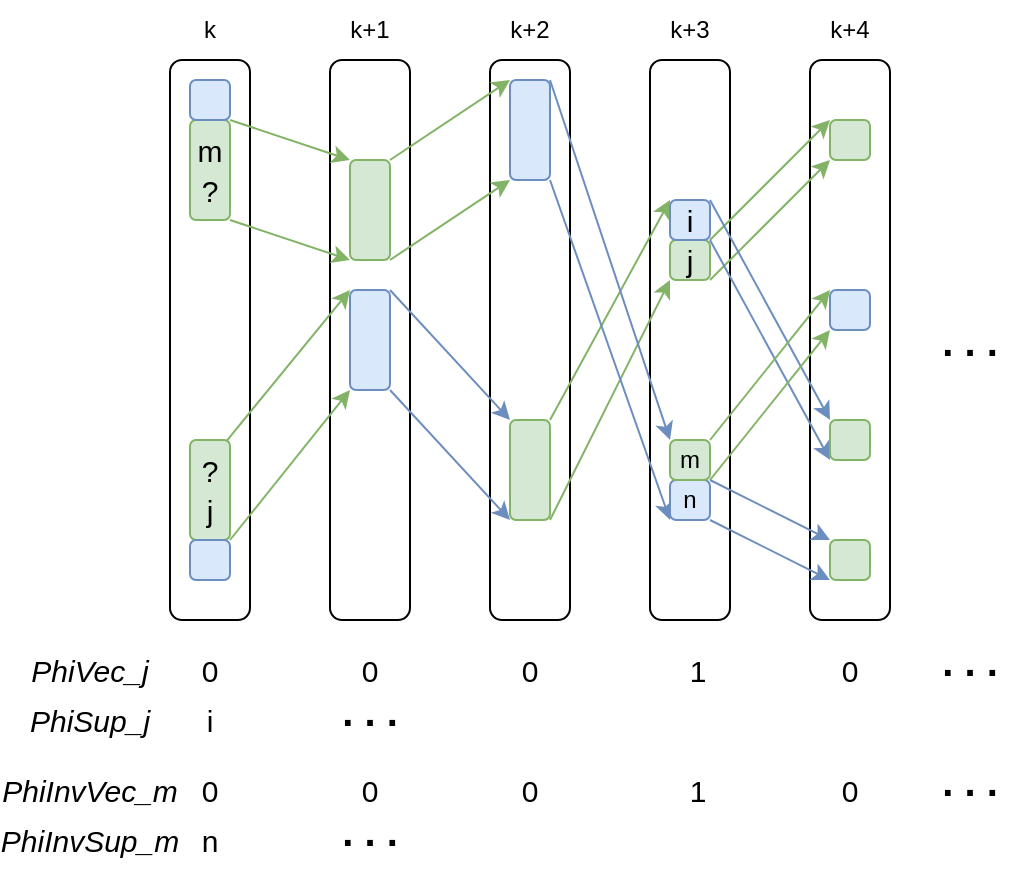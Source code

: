 <mxfile version="16.5.1" type="device"><diagram id="T-INHxvwi2Du8KIuGZ6b" name="Pagina-1"><mxGraphModel dx="401" dy="384" grid="1" gridSize="10" guides="1" tooltips="1" connect="1" arrows="1" fold="1" page="1" pageScale="1" pageWidth="827" pageHeight="1169" math="0" shadow="0"><root><mxCell id="0"/><mxCell id="1" parent="0"/><mxCell id="CLaQGc2bnTl9J0thw8_2-1" value="" style="rounded=1;whiteSpace=wrap;html=1;" parent="1" vertex="1"><mxGeometry x="120" y="200" width="40" height="280" as="geometry"/></mxCell><mxCell id="CLaQGc2bnTl9J0thw8_2-2" value="" style="rounded=1;whiteSpace=wrap;html=1;" parent="1" vertex="1"><mxGeometry x="200" y="200" width="40" height="280" as="geometry"/></mxCell><mxCell id="CLaQGc2bnTl9J0thw8_2-3" value="" style="rounded=1;whiteSpace=wrap;html=1;" parent="1" vertex="1"><mxGeometry x="280" y="200" width="40" height="280" as="geometry"/></mxCell><mxCell id="CLaQGc2bnTl9J0thw8_2-4" value="" style="rounded=1;whiteSpace=wrap;html=1;" parent="1" vertex="1"><mxGeometry x="360" y="200" width="40" height="280" as="geometry"/></mxCell><mxCell id="CLaQGc2bnTl9J0thw8_2-13" style="rounded=0;orthogonalLoop=1;jettySize=auto;html=1;exitX=0.617;exitY=0.067;exitDx=0;exitDy=0;entryX=0;entryY=0;entryDx=0;entryDy=0;fillColor=#d5e8d4;strokeColor=#82b366;exitPerimeter=0;" parent="1" source="CLaQGc2bnTl9J0thw8_2-29" target="CLaQGc2bnTl9J0thw8_2-6" edge="1"><mxGeometry relative="1" as="geometry"/></mxCell><mxCell id="CLaQGc2bnTl9J0thw8_2-14" style="edgeStyle=none;rounded=0;orthogonalLoop=1;jettySize=auto;html=1;exitX=1;exitY=1;exitDx=0;exitDy=0;entryX=0;entryY=1;entryDx=0;entryDy=0;fillColor=#d5e8d4;strokeColor=#82b366;" parent="1" source="CLaQGc2bnTl9J0thw8_2-5" target="CLaQGc2bnTl9J0thw8_2-6" edge="1"><mxGeometry relative="1" as="geometry"/></mxCell><mxCell id="CLaQGc2bnTl9J0thw8_2-5" value="" style="rounded=1;whiteSpace=wrap;html=1;fillColor=#d5e8d4;strokeColor=#82b366;" parent="1" vertex="1"><mxGeometry x="130" y="390" width="20" height="50" as="geometry"/></mxCell><mxCell id="CLaQGc2bnTl9J0thw8_2-15" style="edgeStyle=none;rounded=0;orthogonalLoop=1;jettySize=auto;html=1;exitX=1;exitY=1;exitDx=0;exitDy=0;entryX=0;entryY=1;entryDx=0;entryDy=0;fillColor=#dae8fc;strokeColor=#6c8ebf;" parent="1" source="CLaQGc2bnTl9J0thw8_2-6" target="CLaQGc2bnTl9J0thw8_2-7" edge="1"><mxGeometry relative="1" as="geometry"/></mxCell><mxCell id="CLaQGc2bnTl9J0thw8_2-16" style="edgeStyle=none;rounded=0;orthogonalLoop=1;jettySize=auto;html=1;exitX=1;exitY=0;exitDx=0;exitDy=0;entryX=0;entryY=0;entryDx=0;entryDy=0;fillColor=#dae8fc;strokeColor=#6c8ebf;" parent="1" source="CLaQGc2bnTl9J0thw8_2-6" target="CLaQGc2bnTl9J0thw8_2-7" edge="1"><mxGeometry relative="1" as="geometry"/></mxCell><mxCell id="CLaQGc2bnTl9J0thw8_2-6" value="" style="rounded=1;whiteSpace=wrap;html=1;fillColor=#dae8fc;strokeColor=#6c8ebf;" parent="1" vertex="1"><mxGeometry x="210" y="315" width="20" height="50" as="geometry"/></mxCell><mxCell id="CLaQGc2bnTl9J0thw8_2-17" style="edgeStyle=none;rounded=0;orthogonalLoop=1;jettySize=auto;html=1;exitX=1;exitY=0;exitDx=0;exitDy=0;entryX=0;entryY=0;entryDx=0;entryDy=0;fillColor=#d5e8d4;strokeColor=#82b366;" parent="1" source="CLaQGc2bnTl9J0thw8_2-7" target="CLaQGc2bnTl9J0thw8_2-10" edge="1"><mxGeometry relative="1" as="geometry"/></mxCell><mxCell id="CLaQGc2bnTl9J0thw8_2-18" style="edgeStyle=none;rounded=0;orthogonalLoop=1;jettySize=auto;html=1;exitX=1;exitY=1;exitDx=0;exitDy=0;entryX=0;entryY=1;entryDx=0;entryDy=0;fillColor=#d5e8d4;strokeColor=#82b366;" parent="1" source="CLaQGc2bnTl9J0thw8_2-7" target="CLaQGc2bnTl9J0thw8_2-9" edge="1"><mxGeometry relative="1" as="geometry"/></mxCell><mxCell id="CLaQGc2bnTl9J0thw8_2-7" value="" style="rounded=1;whiteSpace=wrap;html=1;fillColor=#d5e8d4;strokeColor=#82b366;" parent="1" vertex="1"><mxGeometry x="290" y="380" width="20" height="50" as="geometry"/></mxCell><mxCell id="CLaQGc2bnTl9J0thw8_2-8" value="" style="rounded=1;whiteSpace=wrap;html=1;" parent="1" vertex="1"><mxGeometry x="440" y="200" width="40" height="280" as="geometry"/></mxCell><mxCell id="CLaQGc2bnTl9J0thw8_2-21" style="edgeStyle=none;rounded=0;orthogonalLoop=1;jettySize=auto;html=1;exitX=1;exitY=1;exitDx=0;exitDy=0;entryX=0;entryY=1;entryDx=0;entryDy=0;fillColor=#d5e8d4;strokeColor=#82b366;" parent="1" source="CLaQGc2bnTl9J0thw8_2-9" target="CLaQGc2bnTl9J0thw8_2-11" edge="1"><mxGeometry relative="1" as="geometry"/></mxCell><mxCell id="CLaQGc2bnTl9J0thw8_2-22" style="edgeStyle=none;rounded=0;orthogonalLoop=1;jettySize=auto;html=1;exitX=1;exitY=0;exitDx=0;exitDy=0;entryX=0;entryY=0;entryDx=0;entryDy=0;fillColor=#d5e8d4;strokeColor=#82b366;" parent="1" source="CLaQGc2bnTl9J0thw8_2-9" target="CLaQGc2bnTl9J0thw8_2-11" edge="1"><mxGeometry relative="1" as="geometry"/></mxCell><mxCell id="CLaQGc2bnTl9J0thw8_2-9" value="&lt;font style=&quot;font-size: 15px&quot;&gt;j&lt;/font&gt;" style="rounded=1;whiteSpace=wrap;html=1;fillColor=#d5e8d4;strokeColor=#82b366;" parent="1" vertex="1"><mxGeometry x="370" y="290" width="20" height="20" as="geometry"/></mxCell><mxCell id="CLaQGc2bnTl9J0thw8_2-19" style="edgeStyle=none;rounded=0;orthogonalLoop=1;jettySize=auto;html=1;exitX=1;exitY=1;exitDx=0;exitDy=0;entryX=0;entryY=1;entryDx=0;entryDy=0;fillColor=#dae8fc;strokeColor=#6c8ebf;" parent="1" source="CLaQGc2bnTl9J0thw8_2-10" target="CLaQGc2bnTl9J0thw8_2-12" edge="1"><mxGeometry relative="1" as="geometry"/></mxCell><mxCell id="CLaQGc2bnTl9J0thw8_2-20" style="edgeStyle=none;rounded=0;orthogonalLoop=1;jettySize=auto;html=1;exitX=1;exitY=0;exitDx=0;exitDy=0;entryX=0;entryY=0;entryDx=0;entryDy=0;fillColor=#dae8fc;strokeColor=#6c8ebf;" parent="1" source="CLaQGc2bnTl9J0thw8_2-10" target="CLaQGc2bnTl9J0thw8_2-12" edge="1"><mxGeometry relative="1" as="geometry"/></mxCell><mxCell id="CLaQGc2bnTl9J0thw8_2-10" value="&lt;font style=&quot;font-size: 15px&quot;&gt;i&lt;/font&gt;" style="rounded=1;whiteSpace=wrap;html=1;fillColor=#dae8fc;strokeColor=#6c8ebf;" parent="1" vertex="1"><mxGeometry x="370" y="270" width="20" height="20" as="geometry"/></mxCell><mxCell id="CLaQGc2bnTl9J0thw8_2-11" value="" style="rounded=1;whiteSpace=wrap;html=1;fillColor=#d5e8d4;strokeColor=#82b366;" parent="1" vertex="1"><mxGeometry x="450" y="230" width="20" height="20" as="geometry"/></mxCell><mxCell id="CLaQGc2bnTl9J0thw8_2-12" value="" style="rounded=1;whiteSpace=wrap;html=1;fillColor=#d5e8d4;strokeColor=#82b366;" parent="1" vertex="1"><mxGeometry x="450" y="380" width="20" height="20" as="geometry"/></mxCell><mxCell id="CLaQGc2bnTl9J0thw8_2-23" value="k+4" style="text;html=1;strokeColor=none;fillColor=none;align=center;verticalAlign=middle;whiteSpace=wrap;rounded=0;" parent="1" vertex="1"><mxGeometry x="430" y="170" width="60" height="30" as="geometry"/></mxCell><mxCell id="CLaQGc2bnTl9J0thw8_2-24" value="k+3" style="text;html=1;strokeColor=none;fillColor=none;align=center;verticalAlign=middle;whiteSpace=wrap;rounded=0;" parent="1" vertex="1"><mxGeometry x="350" y="170" width="60" height="30" as="geometry"/></mxCell><mxCell id="CLaQGc2bnTl9J0thw8_2-25" value="k+2" style="text;html=1;strokeColor=none;fillColor=none;align=center;verticalAlign=middle;whiteSpace=wrap;rounded=0;" parent="1" vertex="1"><mxGeometry x="270" y="170" width="60" height="30" as="geometry"/></mxCell><mxCell id="CLaQGc2bnTl9J0thw8_2-26" value="k+1" style="text;html=1;strokeColor=none;fillColor=none;align=center;verticalAlign=middle;whiteSpace=wrap;rounded=0;" parent="1" vertex="1"><mxGeometry x="190" y="170" width="60" height="30" as="geometry"/></mxCell><mxCell id="CLaQGc2bnTl9J0thw8_2-27" value="k" style="text;html=1;strokeColor=none;fillColor=none;align=center;verticalAlign=middle;whiteSpace=wrap;rounded=0;" parent="1" vertex="1"><mxGeometry x="110" y="170" width="60" height="30" as="geometry"/></mxCell><mxCell id="CLaQGc2bnTl9J0thw8_2-28" value="&lt;font style=&quot;font-size: 15px&quot;&gt;j&lt;/font&gt;" style="text;html=1;strokeColor=none;fillColor=none;align=center;verticalAlign=middle;whiteSpace=wrap;rounded=0;" parent="1" vertex="1"><mxGeometry x="110" y="410" width="60" height="30" as="geometry"/></mxCell><mxCell id="CLaQGc2bnTl9J0thw8_2-29" value="&lt;font style=&quot;font-size: 15px&quot;&gt;?&lt;/font&gt;" style="text;html=1;strokeColor=none;fillColor=none;align=center;verticalAlign=middle;whiteSpace=wrap;rounded=0;" parent="1" vertex="1"><mxGeometry x="110" y="390" width="60" height="30" as="geometry"/></mxCell><mxCell id="CLaQGc2bnTl9J0thw8_2-30" value="" style="rounded=1;whiteSpace=wrap;html=1;fillColor=#dae8fc;strokeColor=#6c8ebf;" parent="1" vertex="1"><mxGeometry x="130" y="440" width="20" height="20" as="geometry"/></mxCell><mxCell id="CLaQGc2bnTl9J0thw8_2-32" value="0" style="text;html=1;strokeColor=none;fillColor=none;align=center;verticalAlign=middle;whiteSpace=wrap;rounded=0;fontSize=15;" parent="1" vertex="1"><mxGeometry x="110" y="490" width="60" height="30" as="geometry"/></mxCell><mxCell id="CLaQGc2bnTl9J0thw8_2-33" value="0" style="text;html=1;strokeColor=none;fillColor=none;align=center;verticalAlign=middle;whiteSpace=wrap;rounded=0;fontSize=15;" parent="1" vertex="1"><mxGeometry x="190" y="490" width="60" height="30" as="geometry"/></mxCell><mxCell id="CLaQGc2bnTl9J0thw8_2-34" value="0" style="text;html=1;strokeColor=none;fillColor=none;align=center;verticalAlign=middle;whiteSpace=wrap;rounded=0;fontSize=15;" parent="1" vertex="1"><mxGeometry x="270" y="490" width="60" height="30" as="geometry"/></mxCell><mxCell id="CLaQGc2bnTl9J0thw8_2-35" value="1" style="text;html=1;strokeColor=none;fillColor=none;align=center;verticalAlign=middle;whiteSpace=wrap;rounded=0;fontSize=15;" parent="1" vertex="1"><mxGeometry x="354" y="490" width="60" height="30" as="geometry"/></mxCell><mxCell id="CLaQGc2bnTl9J0thw8_2-36" value="0" style="text;html=1;strokeColor=none;fillColor=none;align=center;verticalAlign=middle;whiteSpace=wrap;rounded=0;fontSize=15;" parent="1" vertex="1"><mxGeometry x="430" y="490" width="60" height="30" as="geometry"/></mxCell><mxCell id="CLaQGc2bnTl9J0thw8_2-37" value="&lt;i&gt;PhiVec_j&lt;/i&gt;" style="text;html=1;strokeColor=none;fillColor=none;align=center;verticalAlign=middle;whiteSpace=wrap;rounded=0;fontSize=15;" parent="1" vertex="1"><mxGeometry x="50" y="490" width="60" height="30" as="geometry"/></mxCell><mxCell id="CLaQGc2bnTl9J0thw8_2-38" value="&lt;b&gt;&lt;font style=&quot;font-size: 20px&quot;&gt;. . .&lt;/font&gt;&lt;/b&gt;" style="text;html=1;strokeColor=none;fillColor=none;align=center;verticalAlign=middle;whiteSpace=wrap;rounded=0;fontSize=15;" parent="1" vertex="1"><mxGeometry x="490" y="325" width="60" height="30" as="geometry"/></mxCell><mxCell id="CLaQGc2bnTl9J0thw8_2-39" value="&lt;b&gt;&lt;font style=&quot;font-size: 20px&quot;&gt;. . .&lt;/font&gt;&lt;/b&gt;" style="text;html=1;strokeColor=none;fillColor=none;align=center;verticalAlign=middle;whiteSpace=wrap;rounded=0;fontSize=15;" parent="1" vertex="1"><mxGeometry x="490" y="485" width="60" height="30" as="geometry"/></mxCell><mxCell id="CLaQGc2bnTl9J0thw8_2-40" value="&lt;i&gt;PhiSup_j&lt;/i&gt;" style="text;html=1;strokeColor=none;fillColor=none;align=center;verticalAlign=middle;whiteSpace=wrap;rounded=0;fontSize=15;" parent="1" vertex="1"><mxGeometry x="50" y="515" width="60" height="30" as="geometry"/></mxCell><mxCell id="CLaQGc2bnTl9J0thw8_2-41" value="i" style="text;html=1;strokeColor=none;fillColor=none;align=center;verticalAlign=middle;whiteSpace=wrap;rounded=0;fontSize=15;" parent="1" vertex="1"><mxGeometry x="110" y="515" width="60" height="30" as="geometry"/></mxCell><mxCell id="VdFmRKA2SP5YiyXOHCld-1" value="&lt;b&gt;&lt;font style=&quot;font-size: 20px&quot;&gt;. . .&lt;/font&gt;&lt;/b&gt;" style="text;html=1;strokeColor=none;fillColor=none;align=center;verticalAlign=middle;whiteSpace=wrap;rounded=0;fontSize=15;" vertex="1" parent="1"><mxGeometry x="190" y="510" width="60" height="30" as="geometry"/></mxCell><mxCell id="VdFmRKA2SP5YiyXOHCld-14" style="rounded=0;orthogonalLoop=1;jettySize=auto;html=1;exitX=1;exitY=1;exitDx=0;exitDy=0;entryX=0;entryY=1;entryDx=0;entryDy=0;fillColor=#d5e8d4;strokeColor=#82b366;" edge="1" parent="1" source="VdFmRKA2SP5YiyXOHCld-2" target="VdFmRKA2SP5YiyXOHCld-6"><mxGeometry relative="1" as="geometry"/></mxCell><mxCell id="VdFmRKA2SP5YiyXOHCld-15" style="edgeStyle=none;rounded=0;orthogonalLoop=1;jettySize=auto;html=1;exitX=1;exitY=0;exitDx=0;exitDy=0;entryX=0;entryY=0;entryDx=0;entryDy=0;fillColor=#d5e8d4;strokeColor=#82b366;" edge="1" parent="1" source="VdFmRKA2SP5YiyXOHCld-2" target="VdFmRKA2SP5YiyXOHCld-6"><mxGeometry relative="1" as="geometry"/></mxCell><mxCell id="VdFmRKA2SP5YiyXOHCld-2" value="" style="rounded=1;whiteSpace=wrap;html=1;fillColor=#d5e8d4;strokeColor=#82b366;" vertex="1" parent="1"><mxGeometry x="130" y="230" width="20" height="50" as="geometry"/></mxCell><mxCell id="VdFmRKA2SP5YiyXOHCld-3" value="&lt;font style=&quot;font-size: 15px&quot;&gt;?&lt;/font&gt;" style="text;html=1;strokeColor=none;fillColor=none;align=center;verticalAlign=middle;whiteSpace=wrap;rounded=0;" vertex="1" parent="1"><mxGeometry x="110" y="250" width="60" height="30" as="geometry"/></mxCell><mxCell id="VdFmRKA2SP5YiyXOHCld-5" value="&lt;font style=&quot;font-size: 15px&quot;&gt;m&lt;/font&gt;" style="text;html=1;strokeColor=none;fillColor=none;align=center;verticalAlign=middle;whiteSpace=wrap;rounded=0;" vertex="1" parent="1"><mxGeometry x="110" y="230" width="60" height="30" as="geometry"/></mxCell><mxCell id="VdFmRKA2SP5YiyXOHCld-16" style="edgeStyle=none;rounded=0;orthogonalLoop=1;jettySize=auto;html=1;exitX=1;exitY=0;exitDx=0;exitDy=0;entryX=0;entryY=0;entryDx=0;entryDy=0;fillColor=#d5e8d4;strokeColor=#82b366;" edge="1" parent="1" source="VdFmRKA2SP5YiyXOHCld-6" target="VdFmRKA2SP5YiyXOHCld-7"><mxGeometry relative="1" as="geometry"/></mxCell><mxCell id="VdFmRKA2SP5YiyXOHCld-17" style="edgeStyle=none;rounded=0;orthogonalLoop=1;jettySize=auto;html=1;exitX=1;exitY=1;exitDx=0;exitDy=0;entryX=0;entryY=1;entryDx=0;entryDy=0;fillColor=#d5e8d4;strokeColor=#82b366;" edge="1" parent="1" source="VdFmRKA2SP5YiyXOHCld-6" target="VdFmRKA2SP5YiyXOHCld-7"><mxGeometry relative="1" as="geometry"/></mxCell><mxCell id="VdFmRKA2SP5YiyXOHCld-6" value="" style="rounded=1;whiteSpace=wrap;html=1;fillColor=#d5e8d4;strokeColor=#82b366;" vertex="1" parent="1"><mxGeometry x="210" y="250" width="20" height="50" as="geometry"/></mxCell><mxCell id="VdFmRKA2SP5YiyXOHCld-18" style="edgeStyle=none;rounded=0;orthogonalLoop=1;jettySize=auto;html=1;exitX=1;exitY=1;exitDx=0;exitDy=0;entryX=0;entryY=1;entryDx=0;entryDy=0;fillColor=#dae8fc;strokeColor=#6c8ebf;" edge="1" parent="1" source="VdFmRKA2SP5YiyXOHCld-7" target="VdFmRKA2SP5YiyXOHCld-8"><mxGeometry relative="1" as="geometry"/></mxCell><mxCell id="VdFmRKA2SP5YiyXOHCld-19" style="edgeStyle=none;rounded=0;orthogonalLoop=1;jettySize=auto;html=1;exitX=1;exitY=0;exitDx=0;exitDy=0;entryX=0;entryY=0;entryDx=0;entryDy=0;fillColor=#dae8fc;strokeColor=#6c8ebf;" edge="1" parent="1" source="VdFmRKA2SP5YiyXOHCld-7" target="VdFmRKA2SP5YiyXOHCld-9"><mxGeometry relative="1" as="geometry"/></mxCell><mxCell id="VdFmRKA2SP5YiyXOHCld-7" value="" style="rounded=1;whiteSpace=wrap;html=1;fillColor=#dae8fc;strokeColor=#6c8ebf;" vertex="1" parent="1"><mxGeometry x="290" y="210" width="20" height="50" as="geometry"/></mxCell><mxCell id="VdFmRKA2SP5YiyXOHCld-23" style="edgeStyle=none;rounded=0;orthogonalLoop=1;jettySize=auto;html=1;exitX=1;exitY=1;exitDx=0;exitDy=0;entryX=0;entryY=1;entryDx=0;entryDy=0;fillColor=#dae8fc;strokeColor=#6c8ebf;" edge="1" parent="1" source="VdFmRKA2SP5YiyXOHCld-8" target="VdFmRKA2SP5YiyXOHCld-11"><mxGeometry relative="1" as="geometry"/></mxCell><mxCell id="VdFmRKA2SP5YiyXOHCld-8" value="n" style="rounded=1;whiteSpace=wrap;html=1;fillColor=#dae8fc;strokeColor=#6c8ebf;" vertex="1" parent="1"><mxGeometry x="370" y="410" width="20" height="20" as="geometry"/></mxCell><mxCell id="VdFmRKA2SP5YiyXOHCld-20" style="edgeStyle=none;rounded=0;orthogonalLoop=1;jettySize=auto;html=1;exitX=1;exitY=0;exitDx=0;exitDy=0;entryX=0;entryY=0;entryDx=0;entryDy=0;fillColor=#d5e8d4;strokeColor=#82b366;" edge="1" parent="1" source="VdFmRKA2SP5YiyXOHCld-9" target="VdFmRKA2SP5YiyXOHCld-10"><mxGeometry relative="1" as="geometry"/></mxCell><mxCell id="VdFmRKA2SP5YiyXOHCld-21" style="edgeStyle=none;rounded=0;orthogonalLoop=1;jettySize=auto;html=1;exitX=1;exitY=1;exitDx=0;exitDy=0;entryX=0;entryY=1;entryDx=0;entryDy=0;fillColor=#d5e8d4;strokeColor=#82b366;" edge="1" parent="1" source="VdFmRKA2SP5YiyXOHCld-9" target="VdFmRKA2SP5YiyXOHCld-10"><mxGeometry relative="1" as="geometry"/></mxCell><mxCell id="VdFmRKA2SP5YiyXOHCld-22" style="edgeStyle=none;rounded=0;orthogonalLoop=1;jettySize=auto;html=1;exitX=1;exitY=1;exitDx=0;exitDy=0;entryX=0;entryY=0;entryDx=0;entryDy=0;fillColor=#dae8fc;strokeColor=#6c8ebf;" edge="1" parent="1" source="VdFmRKA2SP5YiyXOHCld-9" target="VdFmRKA2SP5YiyXOHCld-11"><mxGeometry relative="1" as="geometry"/></mxCell><mxCell id="VdFmRKA2SP5YiyXOHCld-9" value="m" style="rounded=1;whiteSpace=wrap;html=1;fillColor=#d5e8d4;strokeColor=#82b366;" vertex="1" parent="1"><mxGeometry x="370" y="390" width="20" height="20" as="geometry"/></mxCell><mxCell id="VdFmRKA2SP5YiyXOHCld-10" value="" style="rounded=1;whiteSpace=wrap;html=1;fillColor=#dae8fc;strokeColor=#6c8ebf;" vertex="1" parent="1"><mxGeometry x="450" y="315" width="20" height="20" as="geometry"/></mxCell><mxCell id="VdFmRKA2SP5YiyXOHCld-11" value="" style="rounded=1;whiteSpace=wrap;html=1;fillColor=#d5e8d4;strokeColor=#82b366;" vertex="1" parent="1"><mxGeometry x="450" y="440" width="20" height="20" as="geometry"/></mxCell><mxCell id="VdFmRKA2SP5YiyXOHCld-24" value="0" style="text;html=1;strokeColor=none;fillColor=none;align=center;verticalAlign=middle;whiteSpace=wrap;rounded=0;fontSize=15;" vertex="1" parent="1"><mxGeometry x="110" y="550" width="60" height="30" as="geometry"/></mxCell><mxCell id="VdFmRKA2SP5YiyXOHCld-25" value="0" style="text;html=1;strokeColor=none;fillColor=none;align=center;verticalAlign=middle;whiteSpace=wrap;rounded=0;fontSize=15;" vertex="1" parent="1"><mxGeometry x="190" y="550" width="60" height="30" as="geometry"/></mxCell><mxCell id="VdFmRKA2SP5YiyXOHCld-26" value="0" style="text;html=1;strokeColor=none;fillColor=none;align=center;verticalAlign=middle;whiteSpace=wrap;rounded=0;fontSize=15;" vertex="1" parent="1"><mxGeometry x="270" y="550" width="60" height="30" as="geometry"/></mxCell><mxCell id="VdFmRKA2SP5YiyXOHCld-27" value="1" style="text;html=1;strokeColor=none;fillColor=none;align=center;verticalAlign=middle;whiteSpace=wrap;rounded=0;fontSize=15;" vertex="1" parent="1"><mxGeometry x="354" y="550" width="60" height="30" as="geometry"/></mxCell><mxCell id="VdFmRKA2SP5YiyXOHCld-28" value="0" style="text;html=1;strokeColor=none;fillColor=none;align=center;verticalAlign=middle;whiteSpace=wrap;rounded=0;fontSize=15;" vertex="1" parent="1"><mxGeometry x="430" y="550" width="60" height="30" as="geometry"/></mxCell><mxCell id="VdFmRKA2SP5YiyXOHCld-29" value="&lt;i&gt;PhiInvVec_m&lt;/i&gt;" style="text;html=1;strokeColor=none;fillColor=none;align=center;verticalAlign=middle;whiteSpace=wrap;rounded=0;fontSize=15;" vertex="1" parent="1"><mxGeometry x="50" y="550" width="60" height="30" as="geometry"/></mxCell><mxCell id="VdFmRKA2SP5YiyXOHCld-30" value="&lt;b&gt;&lt;font style=&quot;font-size: 20px&quot;&gt;. . .&lt;/font&gt;&lt;/b&gt;" style="text;html=1;strokeColor=none;fillColor=none;align=center;verticalAlign=middle;whiteSpace=wrap;rounded=0;fontSize=15;" vertex="1" parent="1"><mxGeometry x="490" y="545" width="60" height="30" as="geometry"/></mxCell><mxCell id="VdFmRKA2SP5YiyXOHCld-31" value="&lt;i&gt;PhiInvSup_m&lt;/i&gt;" style="text;html=1;strokeColor=none;fillColor=none;align=center;verticalAlign=middle;whiteSpace=wrap;rounded=0;fontSize=15;" vertex="1" parent="1"><mxGeometry x="50" y="575" width="60" height="30" as="geometry"/></mxCell><mxCell id="VdFmRKA2SP5YiyXOHCld-32" value="n" style="text;html=1;strokeColor=none;fillColor=none;align=center;verticalAlign=middle;whiteSpace=wrap;rounded=0;fontSize=15;" vertex="1" parent="1"><mxGeometry x="110" y="575" width="60" height="30" as="geometry"/></mxCell><mxCell id="VdFmRKA2SP5YiyXOHCld-33" value="&lt;b&gt;&lt;font style=&quot;font-size: 20px&quot;&gt;. . .&lt;/font&gt;&lt;/b&gt;" style="text;html=1;strokeColor=none;fillColor=none;align=center;verticalAlign=middle;whiteSpace=wrap;rounded=0;fontSize=15;" vertex="1" parent="1"><mxGeometry x="190" y="570" width="60" height="30" as="geometry"/></mxCell><mxCell id="VdFmRKA2SP5YiyXOHCld-34" value="" style="rounded=1;whiteSpace=wrap;html=1;fillColor=#dae8fc;strokeColor=#6c8ebf;" vertex="1" parent="1"><mxGeometry x="130" y="210" width="20" height="20" as="geometry"/></mxCell></root></mxGraphModel></diagram></mxfile>